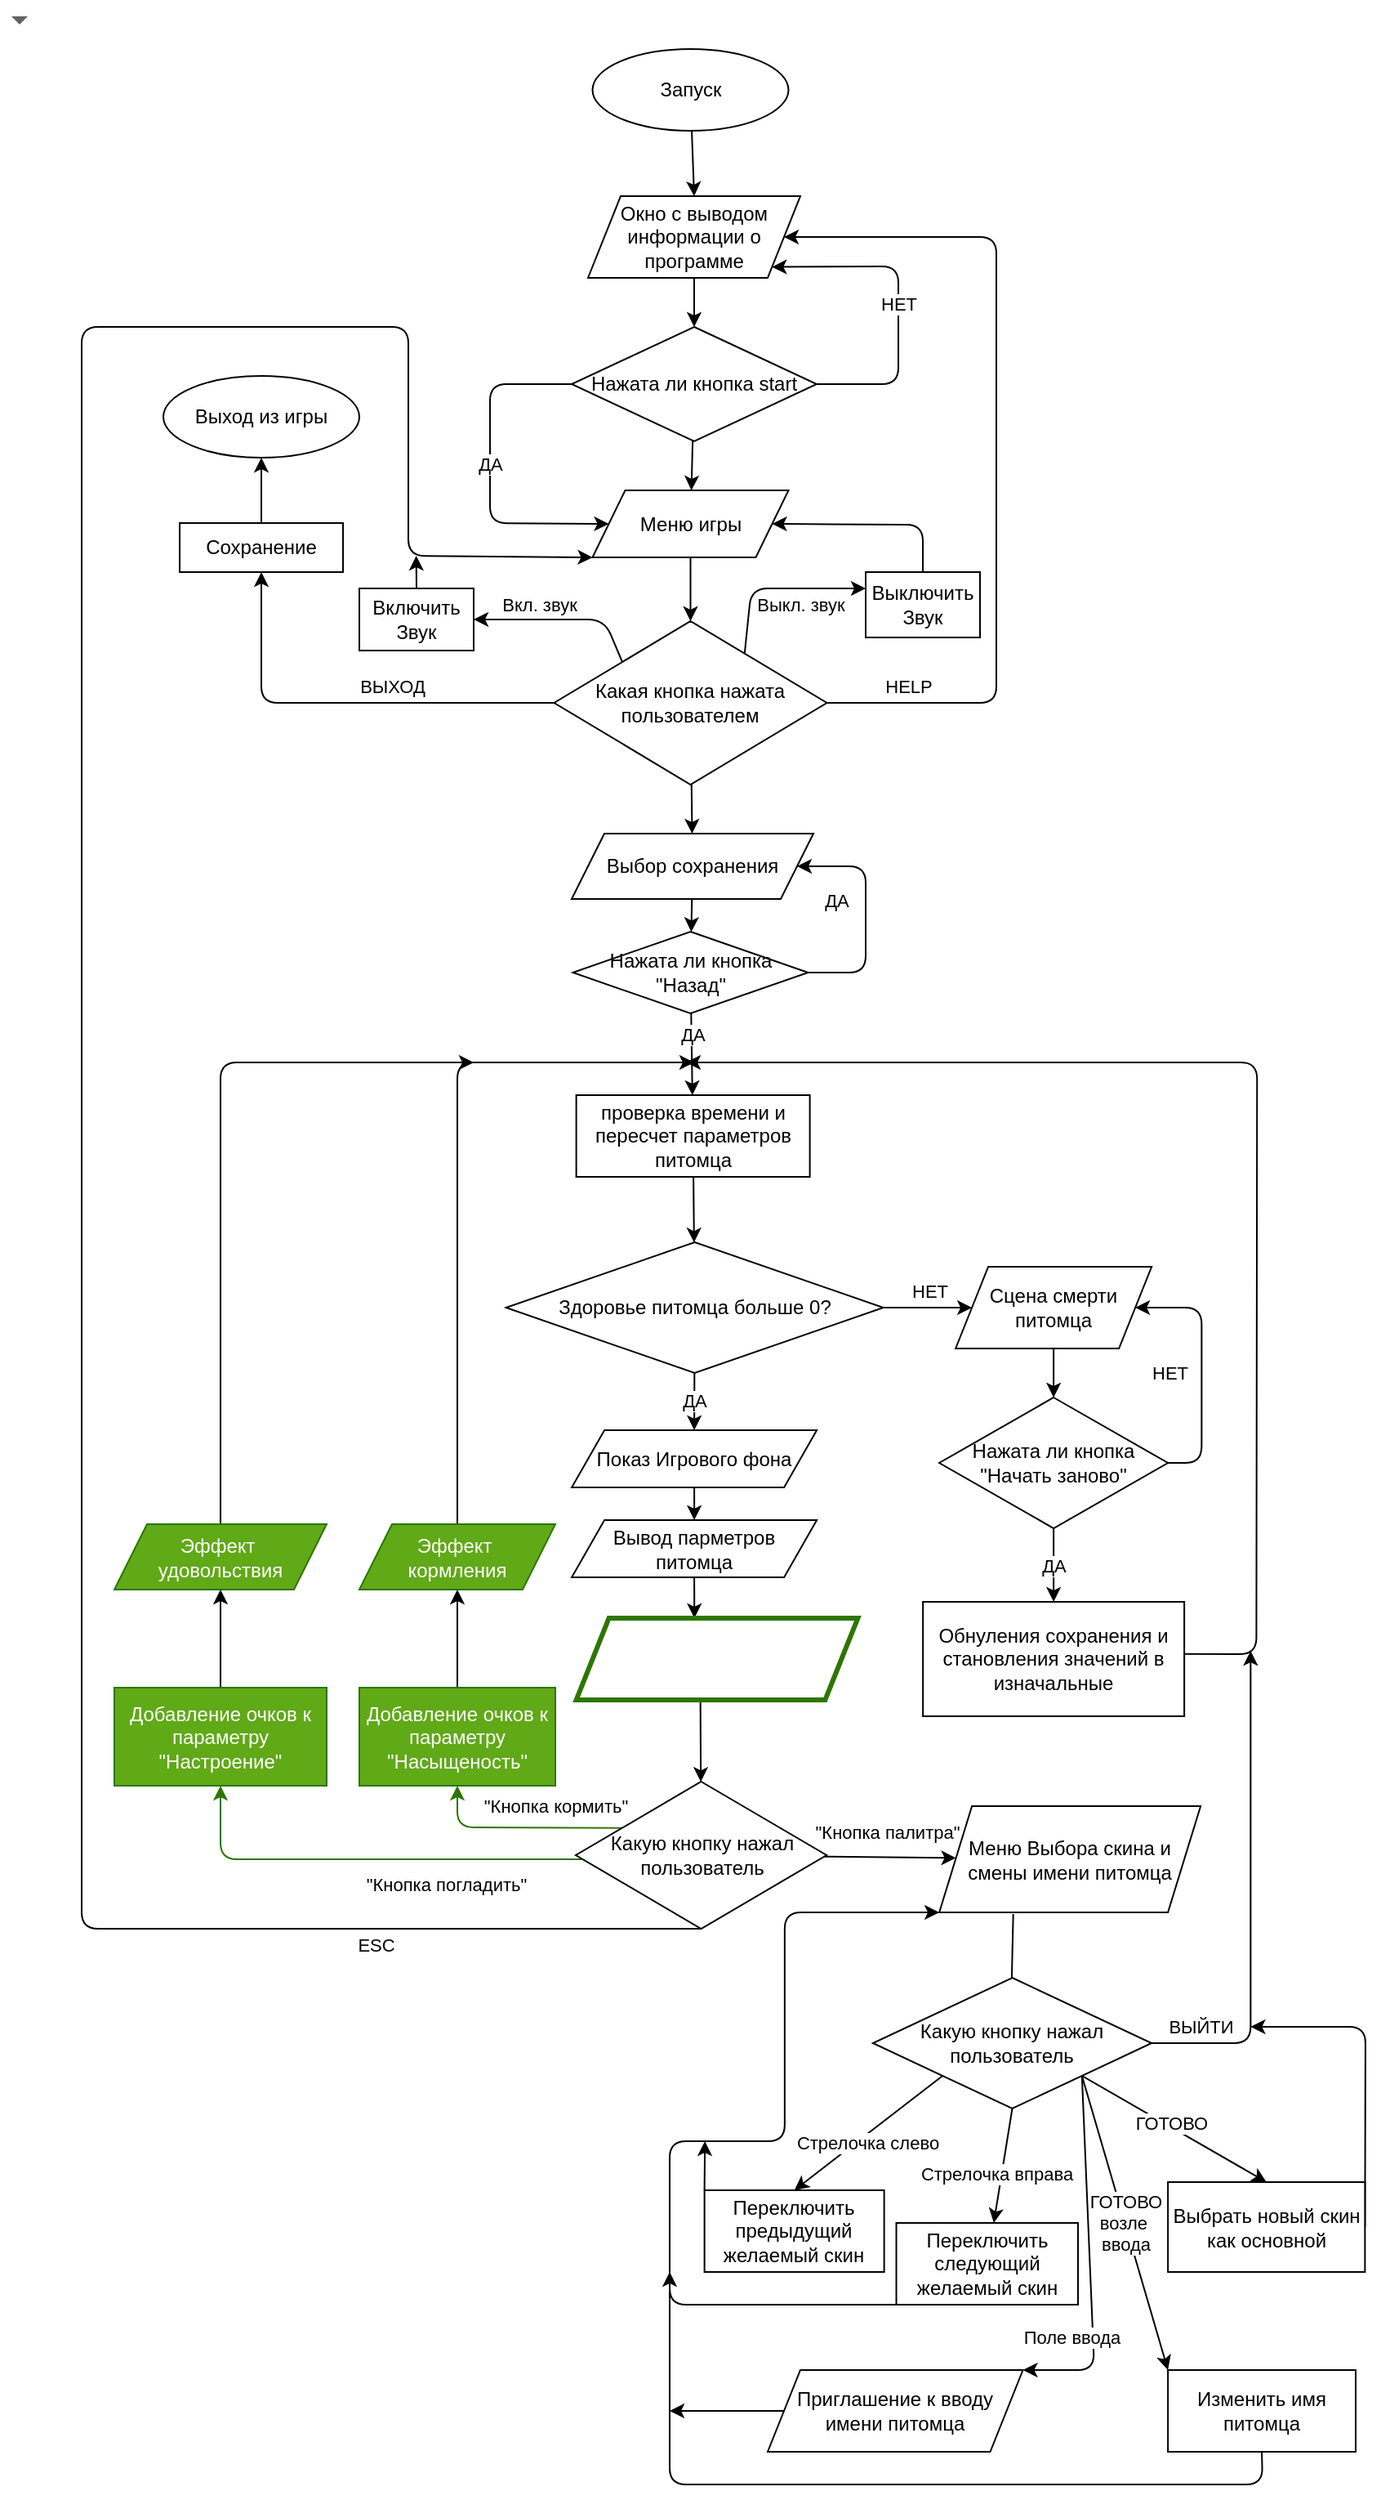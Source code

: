 <mxfile>
    <diagram id="TvCw0LTA8CI-RhWktugO" name="Page-1">
        <mxGraphModel dx="684" dy="553" grid="1" gridSize="10" guides="1" tooltips="1" connect="1" arrows="1" fold="1" page="1" pageScale="1" pageWidth="850" pageHeight="1100" math="0" shadow="0">
            <root>
                <mxCell id="0"/>
                <mxCell id="1" parent="0"/>
                <mxCell id="2" value="Запуск" style="ellipse;whiteSpace=wrap;html=1;" parent="1" vertex="1">
                    <mxGeometry x="362.75" y="30" width="120" height="50" as="geometry"/>
                </mxCell>
                <mxCell id="49" value="" style="edgeStyle=none;html=1;exitX=0.5;exitY=1;exitDx=0;exitDy=0;" parent="1" source="143" target="48" edge="1">
                    <mxGeometry relative="1" as="geometry">
                        <mxPoint x="422.75" y="350" as="sourcePoint"/>
                    </mxGeometry>
                </mxCell>
                <mxCell id="37" value="&quot;Кнопка погладить&quot;" style="edgeStyle=none;html=1;exitX=0;exitY=0.5;exitDx=0;exitDy=0;entryX=0.5;entryY=1;entryDx=0;entryDy=0;fillColor=#60a917;strokeColor=#2D7600;" parent="1" target="87" edge="1">
                    <mxGeometry x="-0.173" y="15" relative="1" as="geometry">
                        <mxPoint x="402.69" y="1137.5" as="sourcePoint"/>
                        <mxPoint x="200" y="1092.5" as="targetPoint"/>
                        <Array as="points">
                            <mxPoint x="135" y="1137.5"/>
                        </Array>
                        <mxPoint as="offset"/>
                    </mxGeometry>
                </mxCell>
                <mxCell id="21" value="НЕТ" style="edgeStyle=none;html=1;entryX=0;entryY=0.5;entryDx=0;entryDy=0;" parent="1" source="16" target="72" edge="1">
                    <mxGeometry x="0.048" y="10" relative="1" as="geometry">
                        <mxPoint x="659.38" y="850" as="targetPoint"/>
                        <mxPoint as="offset"/>
                    </mxGeometry>
                </mxCell>
                <mxCell id="25" value="ДА" style="edgeStyle=none;html=1;entryX=0.5;entryY=0;entryDx=0;entryDy=0;" parent="1" source="16" target="75" edge="1">
                    <mxGeometry relative="1" as="geometry">
                        <mxPoint x="426" y="840" as="targetPoint"/>
                    </mxGeometry>
                </mxCell>
                <mxCell id="16" value="Здоровье питомца больше 0?" style="rhombus;whiteSpace=wrap;html=1;rounded=0;" parent="1" vertex="1">
                    <mxGeometry x="309.81" y="760" width="231" height="80" as="geometry"/>
                </mxCell>
                <mxCell id="71" value="" style="edgeStyle=none;html=1;exitX=0.5;exitY=1;exitDx=0;exitDy=0;" parent="1" source="72" target="70" edge="1">
                    <mxGeometry relative="1" as="geometry">
                        <mxPoint x="720" y="750" as="sourcePoint"/>
                    </mxGeometry>
                </mxCell>
                <mxCell id="103" style="edgeStyle=none;html=1;" parent="1" edge="1">
                    <mxGeometry relative="1" as="geometry">
                        <mxPoint x="420" y="650" as="targetPoint"/>
                        <mxPoint x="719.63" y="1011.923" as="sourcePoint"/>
                        <Array as="points">
                            <mxPoint x="769.2" y="1012"/>
                            <mxPoint x="769.63" y="650"/>
                        </Array>
                    </mxGeometry>
                </mxCell>
                <mxCell id="22" value="Обнуления сохранения и становления значений в изначальные" style="whiteSpace=wrap;html=1;rounded=0;" parent="1" vertex="1">
                    <mxGeometry x="565.06" y="980" width="160" height="70" as="geometry"/>
                </mxCell>
                <mxCell id="33" value="" style="edgeStyle=none;html=1;" parent="1" source="32" target="16" edge="1">
                    <mxGeometry relative="1" as="geometry"/>
                </mxCell>
                <mxCell id="32" value="проверка времени и пересчет параметров питомца" style="rounded=0;whiteSpace=wrap;html=1;" parent="1" vertex="1">
                    <mxGeometry x="352.81" y="670" width="143" height="50" as="geometry"/>
                </mxCell>
                <mxCell id="44" value="ДА" style="edgeStyle=none;html=1;exitX=0;exitY=0.5;exitDx=0;exitDy=0;entryX=0;entryY=0.5;entryDx=0;entryDy=0;" parent="1" source="41" target="143" edge="1">
                    <mxGeometry x="-0.049" relative="1" as="geometry">
                        <mxPoint x="352.75" y="320" as="targetPoint"/>
                        <Array as="points">
                            <mxPoint x="300" y="235"/>
                            <mxPoint x="300" y="320"/>
                        </Array>
                        <mxPoint as="offset"/>
                    </mxGeometry>
                </mxCell>
                <mxCell id="47" value="НЕТ" style="edgeStyle=none;html=1;exitX=1;exitY=0.5;exitDx=0;exitDy=0;entryX=1;entryY=1;entryDx=0;entryDy=0;" parent="1" source="41" target="63" edge="1">
                    <mxGeometry relative="1" as="geometry">
                        <mxPoint x="487.75" y="170" as="targetPoint"/>
                        <Array as="points">
                            <mxPoint x="550" y="235"/>
                            <mxPoint x="550" y="163"/>
                        </Array>
                    </mxGeometry>
                </mxCell>
                <mxCell id="144" value="" style="edgeStyle=none;html=1;" parent="1" source="41" target="143" edge="1">
                    <mxGeometry relative="1" as="geometry"/>
                </mxCell>
                <mxCell id="41" value="Нажата ли кнопка start" style="rhombus;whiteSpace=wrap;html=1;" parent="1" vertex="1">
                    <mxGeometry x="350" y="200" width="150" height="70" as="geometry"/>
                </mxCell>
                <mxCell id="42" value="" style="edgeStyle=none;html=1;entryX=0.5;entryY=0;entryDx=0;entryDy=0;" parent="1" source="2" target="63" edge="1">
                    <mxGeometry relative="1" as="geometry">
                        <mxPoint x="424.325" y="110" as="targetPoint"/>
                        <mxPoint x="423" y="80" as="sourcePoint"/>
                    </mxGeometry>
                </mxCell>
                <mxCell id="50" style="edgeStyle=none;html=1;exitX=0;exitY=0.5;exitDx=0;exitDy=0;entryX=1;entryY=1;entryDx=0;entryDy=0;" parent="1" source="48" edge="1">
                    <mxGeometry relative="1" as="geometry">
                        <mxPoint x="160" y="350" as="targetPoint"/>
                        <Array as="points">
                            <mxPoint x="160" y="430"/>
                        </Array>
                    </mxGeometry>
                </mxCell>
                <mxCell id="51" value="ВЫХОД" style="edgeLabel;html=1;align=center;verticalAlign=middle;resizable=0;points=[];" parent="50" vertex="1" connectable="0">
                    <mxGeometry x="-0.254" y="2" relative="1" as="geometry">
                        <mxPoint x="-3" y="-12" as="offset"/>
                    </mxGeometry>
                </mxCell>
                <mxCell id="52" value="HELP" style="edgeStyle=none;html=1;exitX=1;exitY=0.5;exitDx=0;exitDy=0;entryX=1;entryY=0.5;entryDx=0;entryDy=0;" parent="1" source="48" target="63" edge="1">
                    <mxGeometry x="-0.809" y="10" relative="1" as="geometry">
                        <mxPoint x="487.75" y="140" as="targetPoint"/>
                        <Array as="points">
                            <mxPoint x="610" y="430"/>
                            <mxPoint x="610" y="145"/>
                        </Array>
                        <mxPoint as="offset"/>
                    </mxGeometry>
                </mxCell>
                <mxCell id="55" value="Выкл. звук" style="edgeStyle=none;html=1;exitX=0.698;exitY=0.206;exitDx=0;exitDy=0;entryX=0;entryY=0.25;entryDx=0;entryDy=0;exitPerimeter=0;" parent="1" source="48" target="54" edge="1">
                    <mxGeometry x="0.278" y="-10" relative="1" as="geometry">
                        <mxPoint x="464.5" y="437.5" as="sourcePoint"/>
                        <mxPoint x="610" y="445" as="targetPoint"/>
                        <Array as="points">
                            <mxPoint x="460" y="360"/>
                        </Array>
                        <mxPoint as="offset"/>
                    </mxGeometry>
                </mxCell>
                <mxCell id="59" value="Вкл. звук" style="edgeStyle=none;html=1;exitX=0;exitY=0;exitDx=0;exitDy=0;entryX=1;entryY=0.5;entryDx=0;entryDy=0;" parent="1" source="48" target="57" edge="1">
                    <mxGeometry x="0.261" y="-9" relative="1" as="geometry">
                        <Array as="points">
                            <mxPoint x="370" y="379"/>
                        </Array>
                        <mxPoint as="offset"/>
                    </mxGeometry>
                </mxCell>
                <mxCell id="68" value="" style="edgeStyle=none;html=1;" parent="1" source="48" target="67" edge="1">
                    <mxGeometry relative="1" as="geometry"/>
                </mxCell>
                <mxCell id="48" value="Какая кнопка нажата пользователем" style="rhombus;whiteSpace=wrap;html=1;" parent="1" vertex="1">
                    <mxGeometry x="339.25" y="380" width="167" height="100" as="geometry"/>
                </mxCell>
                <mxCell id="111" style="edgeStyle=none;html=1;exitX=0.5;exitY=0;exitDx=0;exitDy=0;entryX=1;entryY=0.5;entryDx=0;entryDy=0;" parent="1" source="54" target="143" edge="1">
                    <mxGeometry relative="1" as="geometry">
                        <mxPoint x="492.75" y="320" as="targetPoint"/>
                        <Array as="points">
                            <mxPoint x="565" y="321"/>
                        </Array>
                    </mxGeometry>
                </mxCell>
                <mxCell id="54" value="Выключить Звук" style="rounded=0;whiteSpace=wrap;html=1;" parent="1" vertex="1">
                    <mxGeometry x="530" y="350" width="70" height="40" as="geometry"/>
                </mxCell>
                <mxCell id="151" style="edgeStyle=none;html=1;exitX=0.5;exitY=0;exitDx=0;exitDy=0;" parent="1" source="57" edge="1">
                    <mxGeometry relative="1" as="geometry">
                        <mxPoint x="254.83" y="340" as="targetPoint"/>
                    </mxGeometry>
                </mxCell>
                <mxCell id="57" value="Включить Звук" style="rounded=0;whiteSpace=wrap;html=1;" parent="1" vertex="1">
                    <mxGeometry x="220" y="360" width="70" height="38" as="geometry"/>
                </mxCell>
                <mxCell id="60" value="Выход из игры" style="ellipse;whiteSpace=wrap;html=1;" parent="1" vertex="1">
                    <mxGeometry x="100" y="230" width="120" height="50" as="geometry"/>
                </mxCell>
                <mxCell id="62" value="" style="edgeStyle=none;html=1;" parent="1" source="61" target="60" edge="1">
                    <mxGeometry relative="1" as="geometry"/>
                </mxCell>
                <mxCell id="61" value="Сохранение" style="rounded=0;whiteSpace=wrap;html=1;" parent="1" vertex="1">
                    <mxGeometry x="110" y="320" width="100" height="30" as="geometry"/>
                </mxCell>
                <mxCell id="64" value="" style="edgeStyle=none;html=1;" parent="1" source="63" target="41" edge="1">
                    <mxGeometry relative="1" as="geometry"/>
                </mxCell>
                <mxCell id="63" value="Окно с выводом информации о программе" style="shape=parallelogram;perimeter=parallelogramPerimeter;whiteSpace=wrap;html=1;fixedSize=1;" parent="1" vertex="1">
                    <mxGeometry x="360" y="120" width="130" height="50" as="geometry"/>
                </mxCell>
                <mxCell id="105" value="" style="edgeStyle=none;html=1;" parent="1" source="67" target="104" edge="1">
                    <mxGeometry relative="1" as="geometry"/>
                </mxCell>
                <mxCell id="67" value="Выбор сохранения" style="shape=parallelogram;perimeter=parallelogramPerimeter;whiteSpace=wrap;html=1;fixedSize=1;" parent="1" vertex="1">
                    <mxGeometry x="350" y="510" width="148" height="40" as="geometry"/>
                </mxCell>
                <mxCell id="73" value="НЕТ" style="edgeStyle=none;html=1;exitX=1;exitY=0.5;exitDx=0;exitDy=0;entryX=1;entryY=0.5;entryDx=0;entryDy=0;" parent="1" source="70" target="72" edge="1">
                    <mxGeometry x="-0.032" y="20" relative="1" as="geometry">
                        <Array as="points">
                            <mxPoint x="735.68" y="895"/>
                            <mxPoint x="735.68" y="800"/>
                        </Array>
                        <mxPoint as="offset"/>
                    </mxGeometry>
                </mxCell>
                <mxCell id="74" value="ДА" style="edgeStyle=none;html=1;exitX=0.5;exitY=1;exitDx=0;exitDy=0;entryX=0.5;entryY=0;entryDx=0;entryDy=0;" parent="1" source="70" target="22" edge="1">
                    <mxGeometry relative="1" as="geometry"/>
                </mxCell>
                <mxCell id="70" value="Нажата ли кнопка &quot;Начать заново&quot;" style="rhombus;whiteSpace=wrap;html=1;" parent="1" vertex="1">
                    <mxGeometry x="575.06" y="855" width="140" height="80" as="geometry"/>
                </mxCell>
                <mxCell id="72" value="Сцена смерти питомца" style="shape=parallelogram;perimeter=parallelogramPerimeter;whiteSpace=wrap;html=1;fixedSize=1;" parent="1" vertex="1">
                    <mxGeometry x="585.06" y="775" width="120" height="50" as="geometry"/>
                </mxCell>
                <mxCell id="77" value="" style="edgeStyle=none;html=1;" parent="1" source="75" target="76" edge="1">
                    <mxGeometry relative="1" as="geometry"/>
                </mxCell>
                <mxCell id="75" value="Показ Игрового фона" style="shape=parallelogram;perimeter=parallelogramPerimeter;whiteSpace=wrap;html=1;fixedSize=1;" parent="1" vertex="1">
                    <mxGeometry x="350.06" y="875" width="150" height="35" as="geometry"/>
                </mxCell>
                <mxCell id="84" value="" style="edgeStyle=none;html=1;exitX=0.5;exitY=1;exitDx=0;exitDy=0;" parent="1" source="76" edge="1">
                    <mxGeometry relative="1" as="geometry">
                        <mxPoint x="423.999" y="965" as="sourcePoint"/>
                        <mxPoint x="425.14" y="990" as="targetPoint"/>
                    </mxGeometry>
                </mxCell>
                <mxCell id="76" value="Вывод парметров питомца" style="shape=parallelogram;perimeter=parallelogramPerimeter;whiteSpace=wrap;html=1;fixedSize=1;" parent="1" vertex="1">
                    <mxGeometry x="350.06" y="930" width="150" height="35" as="geometry"/>
                </mxCell>
                <mxCell id="86" value="" style="edgeStyle=none;html=1;exitX=0.441;exitY=1.017;exitDx=0;exitDy=0;exitPerimeter=0;" parent="1" source="83" target="85" edge="1">
                    <mxGeometry relative="1" as="geometry"/>
                </mxCell>
                <mxCell id="83" value="Отобразить питомца &#xa;(есль есть анимация &#xa;показать текущий кадр)" style="shape=parallelogram;perimeter=parallelogramPerimeter;fixedSize=1;fontStyle=0;fillStyle=auto;fillColor=none;fontColor=light-dark(#FFFFFF,#FFFFFF);strokeColor=#2D7600;strokeWidth=3;perimeterSpacing=0;" parent="1" vertex="1">
                    <mxGeometry x="352.81" y="990" width="172.38" height="50" as="geometry"/>
                </mxCell>
                <mxCell id="89" style="edgeStyle=none;html=1;exitX=0.195;exitY=0.315;exitDx=0;exitDy=0;entryX=0.5;entryY=1;entryDx=0;entryDy=0;exitPerimeter=0;fillColor=#60a917;strokeColor=#2D7600;" parent="1" source="85" target="88" edge="1">
                    <mxGeometry relative="1" as="geometry">
                        <mxPoint x="441.08" y="1115" as="sourcePoint"/>
                        <Array as="points">
                            <mxPoint x="280" y="1118"/>
                        </Array>
                    </mxGeometry>
                </mxCell>
                <mxCell id="90" value="&quot;Кнопка кормить&quot;" style="edgeLabel;html=1;align=center;verticalAlign=middle;resizable=0;points=[];" parent="89" vertex="1" connectable="0">
                    <mxGeometry x="-0.006" y="4" relative="1" as="geometry">
                        <mxPoint x="21" y="-17" as="offset"/>
                    </mxGeometry>
                </mxCell>
                <mxCell id="115" value="&quot;Кнопка палитра&quot;" style="edgeStyle=none;html=1;" parent="1" source="85" target="114" edge="1">
                    <mxGeometry x="-0.049" y="15" relative="1" as="geometry">
                        <mxPoint as="offset"/>
                    </mxGeometry>
                </mxCell>
                <mxCell id="147" style="edgeStyle=none;html=1;exitX=0.5;exitY=1;exitDx=0;exitDy=0;entryX=0;entryY=1;entryDx=0;entryDy=0;" parent="1" source="85" target="143" edge="1">
                    <mxGeometry relative="1" as="geometry">
                        <mxPoint x="60" y="1180" as="targetPoint"/>
                        <Array as="points">
                            <mxPoint x="250" y="1180"/>
                            <mxPoint x="50" y="1180"/>
                            <mxPoint x="50" y="200"/>
                            <mxPoint x="250" y="200"/>
                            <mxPoint x="250" y="340"/>
                        </Array>
                    </mxGeometry>
                </mxCell>
                <mxCell id="148" value="ESC" style="edgeLabel;html=1;align=center;verticalAlign=middle;resizable=0;points=[];" parent="147" vertex="1" connectable="0">
                    <mxGeometry x="-0.01" relative="1" as="geometry">
                        <mxPoint x="180" y="527" as="offset"/>
                    </mxGeometry>
                </mxCell>
                <mxCell id="85" value="Какую кнопку нажал пользователь" style="rhombus;whiteSpace=wrap;html=1;fontStyle=0;" parent="1" vertex="1">
                    <mxGeometry x="352.5" y="1090" width="153.56" height="90" as="geometry"/>
                </mxCell>
                <mxCell id="93" value="" style="edgeStyle=none;html=1;" parent="1" source="87" target="91" edge="1">
                    <mxGeometry relative="1" as="geometry"/>
                </mxCell>
                <mxCell id="87" value="Добавление очков к параметру &quot;Настроение&quot;" style="rounded=0;whiteSpace=wrap;html=1;fillColor=#60a917;fontColor=light-dark(#FFFFFF,#FFFFFF);strokeColor=#2D7600;" parent="1" vertex="1">
                    <mxGeometry x="70" y="1032.5" width="130" height="60" as="geometry"/>
                </mxCell>
                <mxCell id="95" value="" style="edgeStyle=none;html=1;" parent="1" source="88" target="94" edge="1">
                    <mxGeometry relative="1" as="geometry"/>
                </mxCell>
                <mxCell id="88" value="&lt;span style=&quot;&quot;&gt;Добавление очков к параметру &quot;Насыщеность&quot;&lt;/span&gt;" style="rounded=0;html=1;fontColor=#ffffff;textShadow=0;whiteSpace=wrap;fillColor=#60a917;strokeColor=#2D7600;" parent="1" vertex="1">
                    <mxGeometry x="220" y="1032.5" width="120" height="60" as="geometry"/>
                </mxCell>
                <mxCell id="99" style="edgeStyle=none;html=1;" parent="1" source="91" edge="1">
                    <mxGeometry relative="1" as="geometry">
                        <mxPoint x="290" y="650" as="targetPoint"/>
                        <Array as="points">
                            <mxPoint x="135" y="650"/>
                        </Array>
                    </mxGeometry>
                </mxCell>
                <mxCell id="91" value="Эффект&amp;nbsp;&lt;br&gt;удовольствия" style="shape=parallelogram;perimeter=parallelogramPerimeter;whiteSpace=wrap;fixedSize=1;html=1;fillColor=#60a917;fontColor=light-dark(#FFFFFF,#FFFFFF);strokeColor=#2D7600;" parent="1" vertex="1">
                    <mxGeometry x="70" y="932.5" width="130" height="40" as="geometry"/>
                </mxCell>
                <mxCell id="98" style="edgeStyle=none;html=1;exitX=0.5;exitY=0;exitDx=0;exitDy=0;" parent="1" source="94" edge="1">
                    <mxGeometry relative="1" as="geometry">
                        <mxPoint x="425" y="650" as="targetPoint"/>
                        <mxPoint x="235" y="930" as="sourcePoint"/>
                        <Array as="points">
                            <mxPoint x="280" y="650"/>
                        </Array>
                    </mxGeometry>
                </mxCell>
                <mxCell id="94" value="Эффект&amp;nbsp;&lt;br&gt;кормления" style="shape=parallelogram;perimeter=parallelogramPerimeter;fixedSize=1;whiteSpace=wrap;html=1;fillColor=#60a917;fontColor=light-dark(#FFFFFF,#FFF9F9);strokeColor=#2D7600;" parent="1" vertex="1">
                    <mxGeometry x="220" y="932.5" width="120" height="40" as="geometry"/>
                </mxCell>
                <mxCell id="106" style="edgeStyle=none;html=1;exitX=1;exitY=0.5;exitDx=0;exitDy=0;entryX=1;entryY=0.5;entryDx=0;entryDy=0;" parent="1" source="104" target="67" edge="1">
                    <mxGeometry relative="1" as="geometry">
                        <Array as="points">
                            <mxPoint x="530" y="595"/>
                            <mxPoint x="530" y="530"/>
                        </Array>
                    </mxGeometry>
                </mxCell>
                <mxCell id="107" value="ДА" style="edgeLabel;html=1;align=center;verticalAlign=middle;resizable=0;points=[];" parent="106" vertex="1" connectable="0">
                    <mxGeometry x="-0.075" relative="1" as="geometry">
                        <mxPoint x="-18" y="-14" as="offset"/>
                    </mxGeometry>
                </mxCell>
                <mxCell id="108" value="" style="edgeStyle=none;html=1;" parent="1" source="104" target="32" edge="1">
                    <mxGeometry relative="1" as="geometry"/>
                </mxCell>
                <mxCell id="109" value="ДА" style="edgeLabel;html=1;align=center;verticalAlign=middle;resizable=0;points=[];" parent="108" vertex="1" connectable="0">
                    <mxGeometry x="-0.508" relative="1" as="geometry">
                        <mxPoint as="offset"/>
                    </mxGeometry>
                </mxCell>
                <mxCell id="104" value="Нажата ли кнопка &quot;Назад&quot;" style="rhombus;whiteSpace=wrap;html=1;" parent="1" vertex="1">
                    <mxGeometry x="350.75" y="570" width="144" height="50" as="geometry"/>
                </mxCell>
                <mxCell id="119" value="" style="edgeStyle=none;html=1;entryX=0.5;entryY=0;entryDx=0;entryDy=0;exitX=0.283;exitY=1.015;exitDx=0;exitDy=0;exitPerimeter=0;" parent="1" source="114" target="118" edge="1">
                    <mxGeometry relative="1" as="geometry">
                        <Array as="points">
                            <mxPoint x="619" y="1230"/>
                        </Array>
                    </mxGeometry>
                </mxCell>
                <mxCell id="114" value="Меню Выбора скина и смены имени питомца" style="shape=parallelogram;perimeter=parallelogramPerimeter;whiteSpace=wrap;html=1;fixedSize=1;" parent="1" vertex="1">
                    <mxGeometry x="575.06" y="1105" width="160" height="65" as="geometry"/>
                </mxCell>
                <mxCell id="120" style="edgeStyle=none;html=1;exitX=1;exitY=0.5;exitDx=0;exitDy=0;" parent="1" source="118" edge="1">
                    <mxGeometry relative="1" as="geometry">
                        <mxPoint x="765.68" y="1010" as="targetPoint"/>
                        <mxPoint x="705.06" y="1260" as="sourcePoint"/>
                        <Array as="points">
                            <mxPoint x="765.68" y="1250"/>
                        </Array>
                    </mxGeometry>
                </mxCell>
                <mxCell id="121" value="ВЫЙТИ" style="edgeLabel;html=1;align=center;verticalAlign=middle;resizable=0;points=[];" parent="120" vertex="1" connectable="0">
                    <mxGeometry x="-0.802" relative="1" as="geometry">
                        <mxPoint y="-10" as="offset"/>
                    </mxGeometry>
                </mxCell>
                <mxCell id="123" value="" style="edgeStyle=none;html=1;exitX=0.5;exitY=1;exitDx=0;exitDy=0;" parent="1" source="118" target="122" edge="1">
                    <mxGeometry relative="1" as="geometry"/>
                </mxCell>
                <mxCell id="124" value="Стрелочка вправа" style="edgeLabel;html=1;align=center;verticalAlign=middle;resizable=0;points=[];" parent="123" vertex="1" connectable="0">
                    <mxGeometry x="-0.303" y="-2" relative="1" as="geometry">
                        <mxPoint x="-4" y="16" as="offset"/>
                    </mxGeometry>
                </mxCell>
                <mxCell id="125" style="edgeStyle=none;html=1;exitX=0;exitY=1;exitDx=0;exitDy=0;entryX=0.5;entryY=0;entryDx=0;entryDy=0;" parent="1" source="118" target="126" edge="1">
                    <mxGeometry relative="1" as="geometry">
                        <mxPoint x="620" y="1390" as="targetPoint"/>
                    </mxGeometry>
                </mxCell>
                <mxCell id="128" value="Стрелочка слево" style="edgeLabel;html=1;align=center;verticalAlign=middle;resizable=0;points=[];" parent="125" vertex="1" connectable="0">
                    <mxGeometry x="-0.114" y="3" relative="1" as="geometry">
                        <mxPoint x="-8" y="7" as="offset"/>
                    </mxGeometry>
                </mxCell>
                <mxCell id="131" style="edgeStyle=none;html=1;exitX=1;exitY=1;exitDx=0;exitDy=0;entryX=0.5;entryY=0;entryDx=0;entryDy=0;" parent="1" source="118" target="130" edge="1">
                    <mxGeometry relative="1" as="geometry"/>
                </mxCell>
                <mxCell id="132" value="ГОТОВО" style="edgeLabel;html=1;align=center;verticalAlign=middle;resizable=0;points=[];" parent="131" vertex="1" connectable="0">
                    <mxGeometry x="-0.045" y="2" relative="1" as="geometry">
                        <mxPoint as="offset"/>
                    </mxGeometry>
                </mxCell>
                <mxCell id="136" value="ГОТОВО&lt;br&gt;возле&amp;nbsp;&lt;br&gt;ввода" style="edgeStyle=none;html=1;exitX=1;exitY=1;exitDx=0;exitDy=0;entryX=0;entryY=0;entryDx=0;entryDy=0;" parent="1" source="118" target="137" edge="1">
                    <mxGeometry relative="1" as="geometry">
                        <mxPoint x="700" y="1430" as="targetPoint"/>
                    </mxGeometry>
                </mxCell>
                <mxCell id="139" style="edgeStyle=none;html=1;exitX=1;exitY=1;exitDx=0;exitDy=0;entryX=1;entryY=0;entryDx=0;entryDy=0;" parent="1" source="118" target="138" edge="1">
                    <mxGeometry relative="1" as="geometry">
                        <Array as="points">
                            <mxPoint x="670" y="1450"/>
                        </Array>
                    </mxGeometry>
                </mxCell>
                <mxCell id="140" value="Поле ввода" style="edgeLabel;html=1;align=center;verticalAlign=middle;resizable=0;points=[];" parent="139" vertex="1" connectable="0">
                    <mxGeometry x="0.784" y="-2" relative="1" as="geometry">
                        <mxPoint x="5" y="-18" as="offset"/>
                    </mxGeometry>
                </mxCell>
                <mxCell id="118" value="Какую кнопку нажал пользователь" style="rhombus;whiteSpace=wrap;html=1;" parent="1" vertex="1">
                    <mxGeometry x="534.44" y="1210" width="170.62" height="80" as="geometry"/>
                </mxCell>
                <mxCell id="134" style="edgeStyle=none;html=1;exitX=0;exitY=1;exitDx=0;exitDy=0;entryX=0;entryY=1;entryDx=0;entryDy=0;" parent="1" source="122" target="114" edge="1">
                    <mxGeometry relative="1" as="geometry">
                        <Array as="points">
                            <mxPoint x="410" y="1410"/>
                            <mxPoint x="410" y="1310"/>
                            <mxPoint x="480.43" y="1310"/>
                            <mxPoint x="480.43" y="1170"/>
                        </Array>
                    </mxGeometry>
                </mxCell>
                <mxCell id="122" value="Переключить следующий желаемый скин" style="whiteSpace=wrap;html=1;" parent="1" vertex="1">
                    <mxGeometry x="548.76" y="1360" width="111.24" height="50" as="geometry"/>
                </mxCell>
                <mxCell id="135" style="edgeStyle=none;html=1;exitX=0;exitY=0;exitDx=0;exitDy=0;" parent="1" source="126" edge="1">
                    <mxGeometry relative="1" as="geometry">
                        <mxPoint x="431.573" y="1310" as="targetPoint"/>
                    </mxGeometry>
                </mxCell>
                <mxCell id="126" value="Переключить предыдущий желаемый скин" style="rounded=0;glass=0;whiteSpace=wrap;html=1;" parent="1" vertex="1">
                    <mxGeometry x="431.31" y="1340" width="110" height="50" as="geometry"/>
                </mxCell>
                <mxCell id="133" style="edgeStyle=none;html=1;exitX=1;exitY=0.5;exitDx=0;exitDy=0;" parent="1" source="130" edge="1">
                    <mxGeometry relative="1" as="geometry">
                        <mxPoint x="765.68" y="1240" as="targetPoint"/>
                        <Array as="points">
                            <mxPoint x="836" y="1240"/>
                        </Array>
                    </mxGeometry>
                </mxCell>
                <mxCell id="130" value="Выбрать новый скин как основной" style="rounded=0;whiteSpace=wrap;html=1;" parent="1" vertex="1">
                    <mxGeometry x="715.06" y="1335" width="120.62" height="55" as="geometry"/>
                </mxCell>
                <mxCell id="141" style="edgeStyle=none;html=1;exitX=0.5;exitY=1;exitDx=0;exitDy=0;" parent="1" source="137" edge="1">
                    <mxGeometry relative="1" as="geometry">
                        <mxPoint x="410" y="1390" as="targetPoint"/>
                        <Array as="points">
                            <mxPoint x="773" y="1520"/>
                            <mxPoint x="410" y="1520"/>
                        </Array>
                    </mxGeometry>
                </mxCell>
                <mxCell id="137" value="Изменить имя питомца" style="rounded=0;whiteSpace=wrap;html=1;" parent="1" vertex="1">
                    <mxGeometry x="715.06" y="1450" width="114.94" height="50" as="geometry"/>
                </mxCell>
                <mxCell id="142" style="edgeStyle=none;html=1;" parent="1" source="138" edge="1">
                    <mxGeometry relative="1" as="geometry">
                        <mxPoint x="410" y="1475" as="targetPoint"/>
                    </mxGeometry>
                </mxCell>
                <mxCell id="138" value="Приглашение к вводу имени питомца" style="shape=parallelogram;perimeter=parallelogramPerimeter;whiteSpace=wrap;html=1;fixedSize=1;" parent="1" vertex="1">
                    <mxGeometry x="470" y="1450" width="156.25" height="50" as="geometry"/>
                </mxCell>
                <mxCell id="143" value="Меню игры" style="shape=parallelogram;perimeter=parallelogramPerimeter;whiteSpace=wrap;html=1;fixedSize=1;" parent="1" vertex="1">
                    <mxGeometry x="362.75" y="300" width="120" height="41" as="geometry"/>
                </mxCell>
                <mxCell id="152" value="" style="shape=image;verticalLabelPosition=bottom;labelBackgroundColor=default;verticalAlign=top;aspect=fixed;imageAspect=0;image=data:image/svg+xml,PHN2ZyB4bWxucz0iaHR0cDovL3d3dy53My5vcmcvMjAwMC9zdmciIGZpbGw9IiM1ZjYzNjgiIHdpZHRoPSIyNHB4IiB2aWV3Qm94PSIwIC05NjAgOTYwIDk2MCIgaGVpZ2h0PSIyNHB4Ij48cGF0aCBkPSJNNDgwLTM2MCAyODAtNTYwaDQwMEw0ODAtMzYwWiIvPjwvc3ZnPg==;" vertex="1" parent="1">
                    <mxGeometry width="24" height="24" as="geometry"/>
                </mxCell>
            </root>
        </mxGraphModel>
    </diagram>
</mxfile>